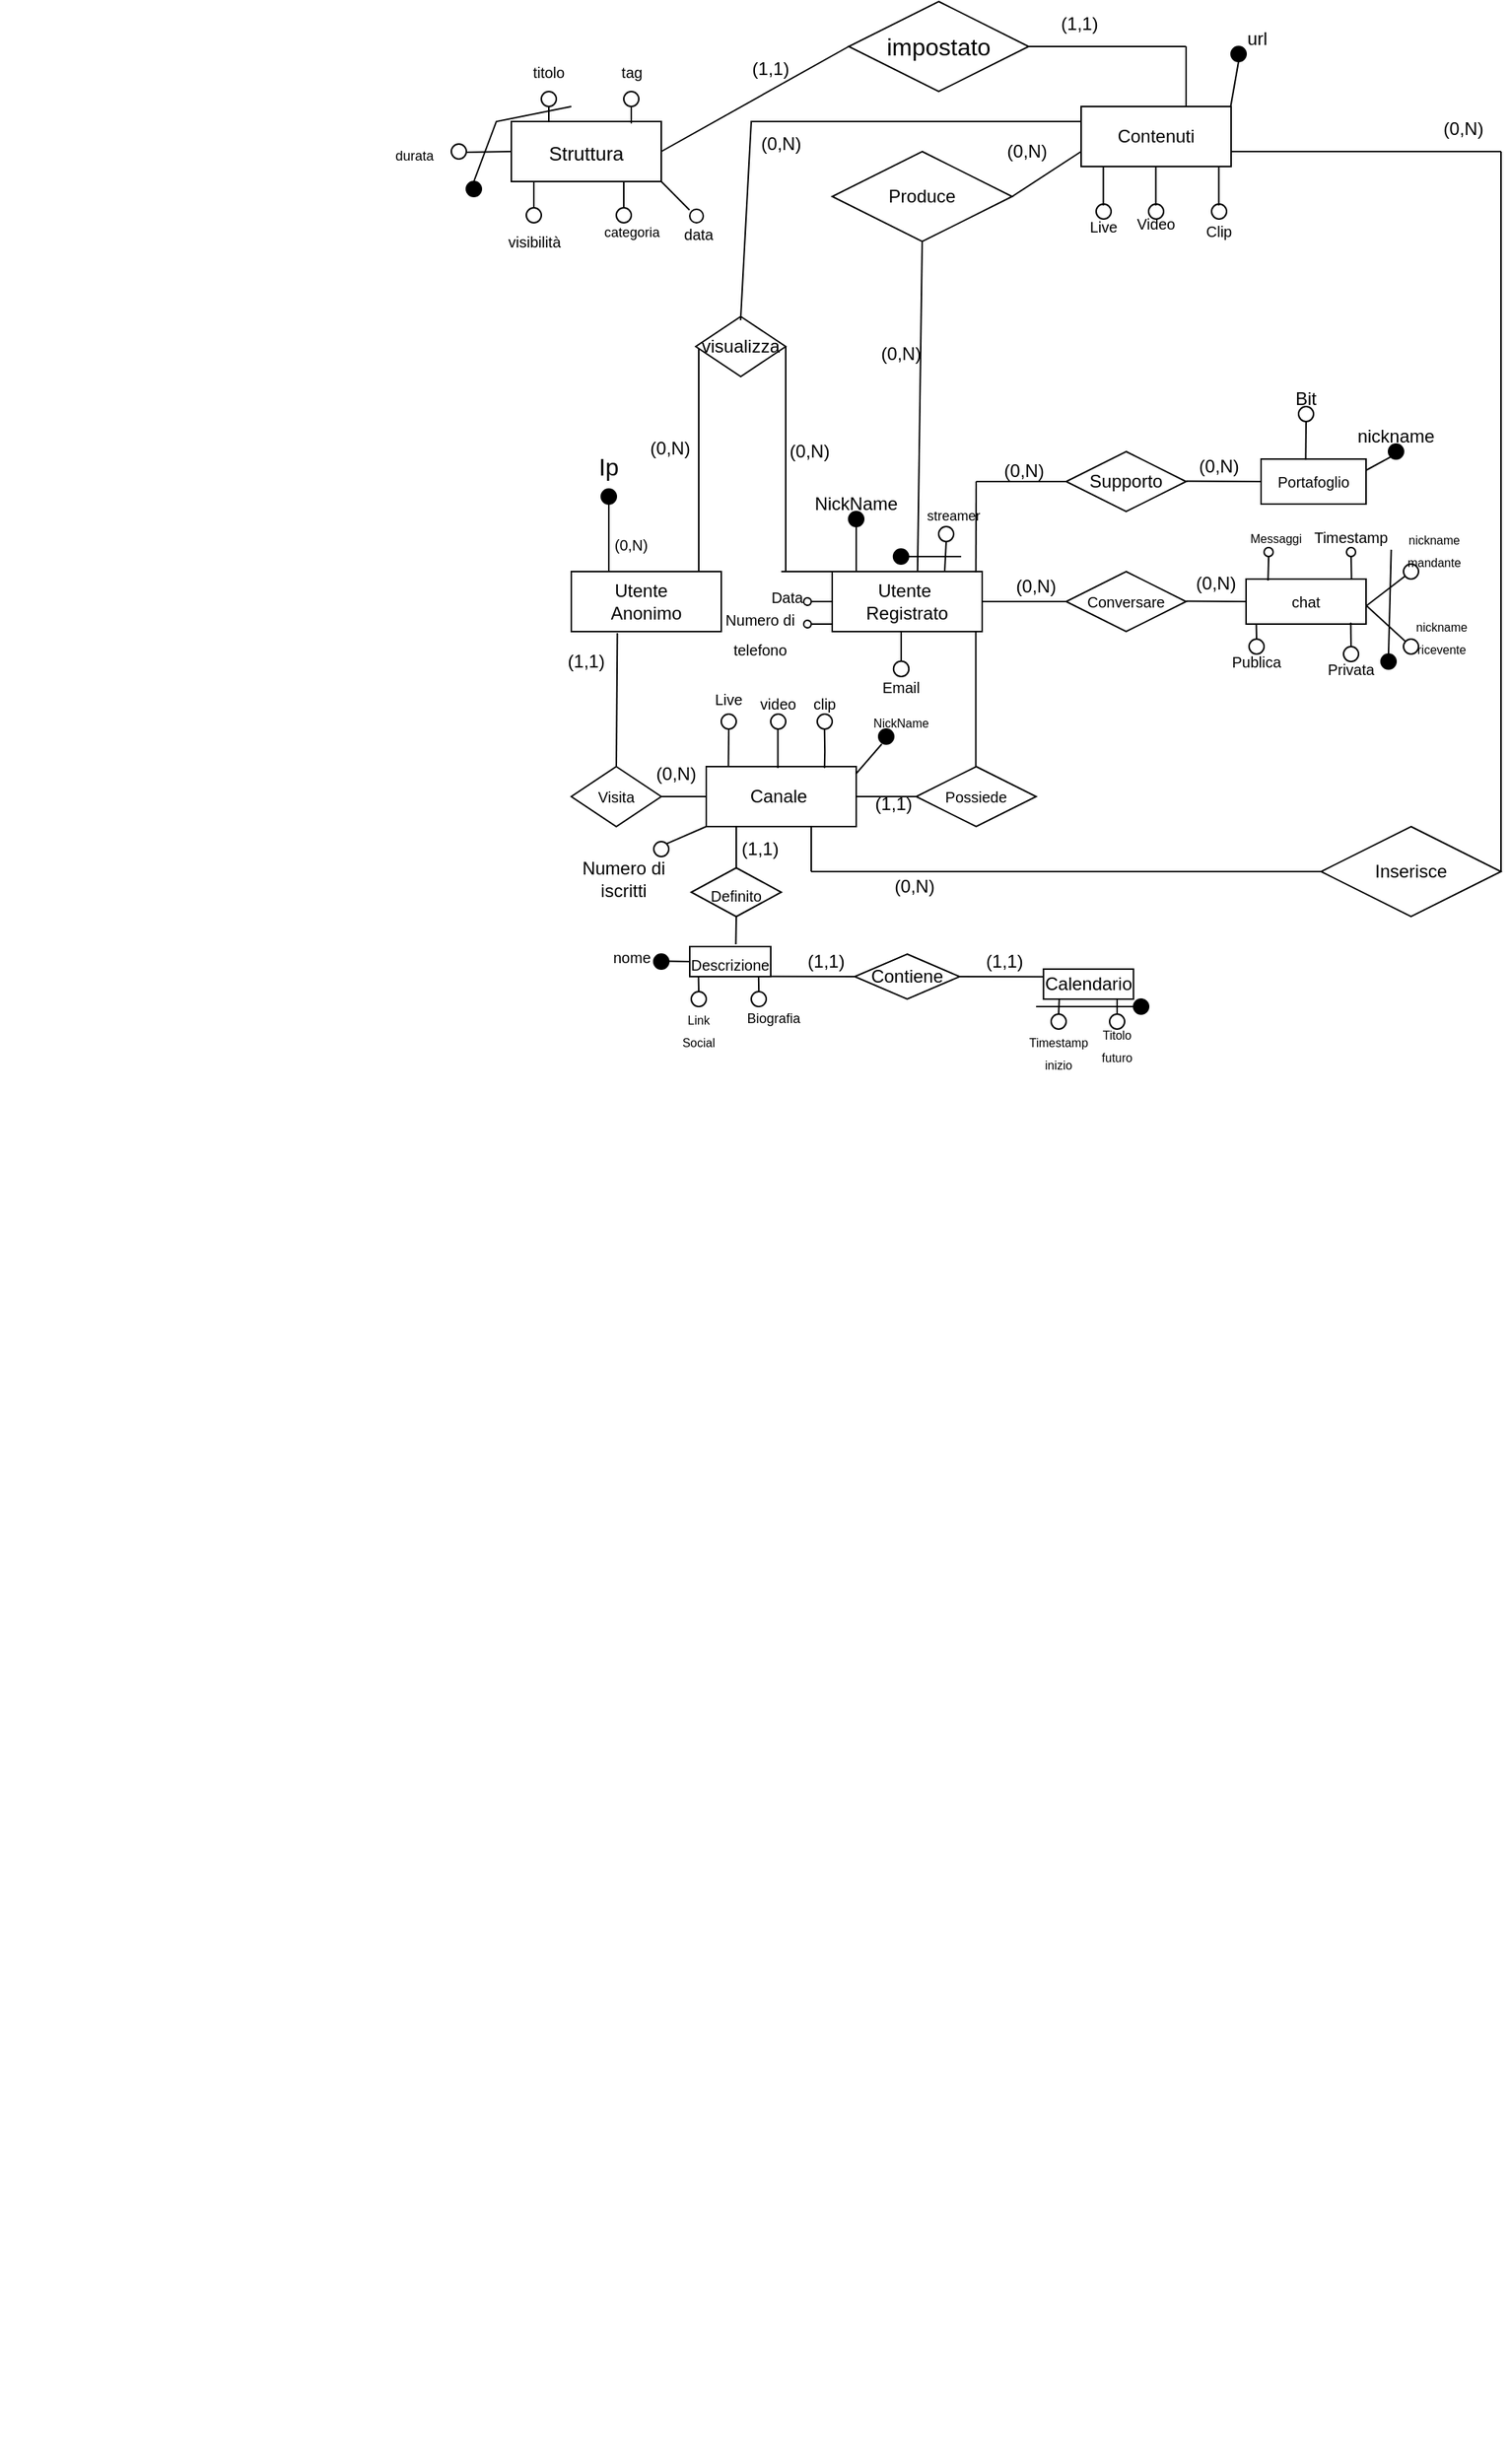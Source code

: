 <mxfile version="22.1.0" type="github">
  <diagram name="Pagina-1" id="krupzqkwMa28QTOkyU9h">
    <mxGraphModel dx="562" dy="2022" grid="1" gridSize="10" guides="1" tooltips="1" connect="1" arrows="1" fold="1" page="1" pageScale="1" pageWidth="1169" pageHeight="1654" math="0" shadow="0">
      <root>
        <mxCell id="0" />
        <mxCell id="1" parent="0" />
        <mxCell id="xGrSFp8JWhjlZrCMt4QB-2" value="Utente &amp;nbsp;&lt;br&gt;Anonimo" style="whiteSpace=wrap;html=1;align=center;" parent="1" vertex="1">
          <mxGeometry x="380" y="-1260" width="100" height="40" as="geometry" />
        </mxCell>
        <mxCell id="xGrSFp8JWhjlZrCMt4QB-3" value="Utente&amp;nbsp;&lt;br&gt;Registrato" style="whiteSpace=wrap;html=1;align=center;" parent="1" vertex="1">
          <mxGeometry x="554" y="-1260" width="100" height="40" as="geometry" />
        </mxCell>
        <mxCell id="xGrSFp8JWhjlZrCMt4QB-4" value="Canale&amp;nbsp;" style="whiteSpace=wrap;html=1;align=center;" parent="1" vertex="1">
          <mxGeometry x="470" y="-1130" width="100" height="40" as="geometry" />
        </mxCell>
        <mxCell id="xGrSFp8JWhjlZrCMt4QB-5" value="&lt;font style=&quot;font-size: 10px;&quot;&gt;Visita&lt;/font&gt;" style="shape=rhombus;perimeter=rhombusPerimeter;whiteSpace=wrap;html=1;align=center;" parent="1" vertex="1">
          <mxGeometry x="380" y="-1130" width="60" height="40" as="geometry" />
        </mxCell>
        <mxCell id="xGrSFp8JWhjlZrCMt4QB-6" value="&lt;font style=&quot;font-size: 10px;&quot;&gt;Possiede&lt;/font&gt;" style="shape=rhombus;perimeter=rhombusPerimeter;whiteSpace=wrap;html=1;align=center;" parent="1" vertex="1">
          <mxGeometry x="610" y="-1130" width="80" height="40" as="geometry" />
        </mxCell>
        <mxCell id="xGrSFp8JWhjlZrCMt4QB-8" value="" style="endArrow=none;html=1;rounded=0;" parent="1" target="xGrSFp8JWhjlZrCMt4QB-9" edge="1">
          <mxGeometry relative="1" as="geometry">
            <mxPoint x="570" y="-1260" as="sourcePoint" />
            <mxPoint x="570" y="-1290" as="targetPoint" />
          </mxGeometry>
        </mxCell>
        <mxCell id="xGrSFp8JWhjlZrCMt4QB-9" value="" style="ellipse;whiteSpace=wrap;html=1;aspect=fixed;fillColor=#000000;" parent="1" vertex="1">
          <mxGeometry x="565" y="-1300" width="10" height="10" as="geometry" />
        </mxCell>
        <mxCell id="xGrSFp8JWhjlZrCMt4QB-10" value="NickName" style="text;html=1;strokeColor=none;fillColor=none;align=center;verticalAlign=middle;whiteSpace=wrap;rounded=0;" parent="1" vertex="1">
          <mxGeometry x="540" y="-1320" width="60" height="30" as="geometry" />
        </mxCell>
        <mxCell id="xGrSFp8JWhjlZrCMt4QB-11" value="&lt;font style=&quot;font-size: 10px;&quot;&gt;Live&lt;/font&gt;" style="text;html=1;strokeColor=none;fillColor=none;align=center;verticalAlign=middle;whiteSpace=wrap;rounded=0;" parent="1" vertex="1">
          <mxGeometry x="470" y="-1185" width="30" height="20" as="geometry" />
        </mxCell>
        <mxCell id="xGrSFp8JWhjlZrCMt4QB-12" value="&lt;font style=&quot;font-size: 10px;&quot;&gt;video&lt;/font&gt;" style="text;html=1;strokeColor=none;fillColor=none;align=center;verticalAlign=middle;whiteSpace=wrap;rounded=0;" parent="1" vertex="1">
          <mxGeometry x="500" y="-1180" width="36" height="15" as="geometry" />
        </mxCell>
        <mxCell id="xGrSFp8JWhjlZrCMt4QB-13" value="&lt;font style=&quot;font-size: 10px;&quot;&gt;clip&lt;/font&gt;" style="text;html=1;strokeColor=none;fillColor=none;align=center;verticalAlign=middle;whiteSpace=wrap;rounded=0;" parent="1" vertex="1">
          <mxGeometry x="519" y="-1187.5" width="60" height="30" as="geometry" />
        </mxCell>
        <mxCell id="xGrSFp8JWhjlZrCMt4QB-14" value="" style="endArrow=none;html=1;rounded=0;entryX=0.5;entryY=0;entryDx=0;entryDy=0;" parent="1" edge="1">
          <mxGeometry relative="1" as="geometry">
            <mxPoint x="465" y="-1410" as="sourcePoint" />
            <mxPoint x="465" y="-1260" as="targetPoint" />
          </mxGeometry>
        </mxCell>
        <mxCell id="xGrSFp8JWhjlZrCMt4QB-15" value="" style="endArrow=none;html=1;rounded=0;entryX=0.5;entryY=0;entryDx=0;entryDy=0;exitX=0;exitY=0.5;exitDx=0;exitDy=0;" parent="1" source="xGrSFp8JWhjlZrCMt4QB-4" edge="1">
          <mxGeometry relative="1" as="geometry">
            <mxPoint x="440" y="-1130" as="sourcePoint" />
            <mxPoint x="440" y="-1110" as="targetPoint" />
          </mxGeometry>
        </mxCell>
        <mxCell id="xGrSFp8JWhjlZrCMt4QB-16" value="" style="endArrow=none;html=1;rounded=0;entryX=1;entryY=0.5;entryDx=0;entryDy=0;" parent="1" source="xGrSFp8JWhjlZrCMt4QB-6" target="xGrSFp8JWhjlZrCMt4QB-4" edge="1">
          <mxGeometry relative="1" as="geometry">
            <mxPoint x="570" y="-1135" as="sourcePoint" />
            <mxPoint x="570" y="-1105" as="targetPoint" />
          </mxGeometry>
        </mxCell>
        <mxCell id="xGrSFp8JWhjlZrCMt4QB-17" value="" style="endArrow=none;html=1;rounded=0;entryX=0.5;entryY=0;entryDx=0;entryDy=0;" parent="1" edge="1">
          <mxGeometry relative="1" as="geometry">
            <mxPoint x="649.76" y="-1220" as="sourcePoint" />
            <mxPoint x="649.76" y="-1130" as="targetPoint" />
          </mxGeometry>
        </mxCell>
        <mxCell id="xGrSFp8JWhjlZrCMt4QB-18" value="&lt;font style=&quot;font-size: 8px;&quot;&gt;Link&lt;br&gt;Social&lt;br&gt;&lt;/font&gt;" style="text;html=1;strokeColor=none;fillColor=none;align=center;verticalAlign=middle;whiteSpace=wrap;rounded=0;" parent="1" vertex="1">
          <mxGeometry x="445" y="-970" width="40" height="30" as="geometry" />
        </mxCell>
        <mxCell id="xGrSFp8JWhjlZrCMt4QB-19" value="&lt;font style=&quot;font-size: 10px;&quot;&gt;Conversare&lt;/font&gt;" style="shape=rhombus;perimeter=rhombusPerimeter;whiteSpace=wrap;html=1;align=center;" parent="1" vertex="1">
          <mxGeometry x="710" y="-1260" width="80" height="40" as="geometry" />
        </mxCell>
        <mxCell id="xGrSFp8JWhjlZrCMt4QB-20" value="&lt;font style=&quot;font-size: 10px;&quot;&gt;chat&lt;/font&gt;" style="whiteSpace=wrap;html=1;align=center;" parent="1" vertex="1">
          <mxGeometry x="830" y="-1255" width="80" height="30" as="geometry" />
        </mxCell>
        <mxCell id="xGrSFp8JWhjlZrCMt4QB-21" value="" style="line;strokeWidth=1;rotatable=0;dashed=0;labelPosition=right;align=left;verticalAlign=middle;spacingTop=0;spacingLeft=6;points=[];portConstraint=eastwest;" parent="1" vertex="1">
          <mxGeometry x="654" y="-1245" width="56" height="10" as="geometry" />
        </mxCell>
        <mxCell id="xGrSFp8JWhjlZrCMt4QB-22" value="" style="endArrow=none;html=1;rounded=0;" parent="1" edge="1">
          <mxGeometry relative="1" as="geometry">
            <mxPoint x="790" y="-1240.24" as="sourcePoint" />
            <mxPoint x="830" y="-1240" as="targetPoint" />
          </mxGeometry>
        </mxCell>
        <mxCell id="xGrSFp8JWhjlZrCMt4QB-23" value="Supporto" style="shape=rhombus;perimeter=rhombusPerimeter;whiteSpace=wrap;html=1;align=center;" parent="1" vertex="1">
          <mxGeometry x="710" y="-1340" width="80" height="40" as="geometry" />
        </mxCell>
        <mxCell id="xGrSFp8JWhjlZrCMt4QB-25" value="&lt;font style=&quot;font-size: 10px;&quot;&gt;Portafoglio&lt;/font&gt;" style="whiteSpace=wrap;html=1;align=center;" parent="1" vertex="1">
          <mxGeometry x="840" y="-1335" width="70" height="30" as="geometry" />
        </mxCell>
        <mxCell id="xGrSFp8JWhjlZrCMt4QB-28" value="" style="line;strokeWidth=1;rotatable=0;dashed=0;labelPosition=right;align=left;verticalAlign=middle;spacingTop=0;spacingLeft=6;points=[];portConstraint=eastwest;" parent="1" vertex="1">
          <mxGeometry x="650" y="-1327.5" width="60" height="15" as="geometry" />
        </mxCell>
        <mxCell id="xGrSFp8JWhjlZrCMt4QB-32" value="" style="endArrow=none;html=1;rounded=0;entryX=0;entryY=0.5;entryDx=0;entryDy=0;entryPerimeter=0;exitX=0.958;exitY=0.016;exitDx=0;exitDy=0;exitPerimeter=0;" parent="1" source="xGrSFp8JWhjlZrCMt4QB-3" target="xGrSFp8JWhjlZrCMt4QB-28" edge="1">
          <mxGeometry relative="1" as="geometry">
            <mxPoint x="620" y="-1290" as="sourcePoint" />
            <mxPoint x="670" y="-1290" as="targetPoint" />
          </mxGeometry>
        </mxCell>
        <mxCell id="xGrSFp8JWhjlZrCMt4QB-33" value="" style="endArrow=none;html=1;rounded=0;entryX=0;entryY=0.5;entryDx=0;entryDy=0;" parent="1" target="xGrSFp8JWhjlZrCMt4QB-25" edge="1">
          <mxGeometry relative="1" as="geometry">
            <mxPoint x="790" y="-1320.24" as="sourcePoint" />
            <mxPoint x="830" y="-1320.24" as="targetPoint" />
          </mxGeometry>
        </mxCell>
        <mxCell id="xGrSFp8JWhjlZrCMt4QB-35" value="Bit" style="text;html=1;strokeColor=none;fillColor=none;align=center;verticalAlign=middle;whiteSpace=wrap;rounded=0;" parent="1" vertex="1">
          <mxGeometry x="840" y="-1390" width="60" height="30" as="geometry" />
        </mxCell>
        <mxCell id="xGrSFp8JWhjlZrCMt4QB-36" value="&lt;font style=&quot;font-size: 10px;&quot;&gt;Publica&lt;/font&gt;" style="text;html=1;strokeColor=none;fillColor=none;align=center;verticalAlign=middle;whiteSpace=wrap;rounded=0;" parent="1" vertex="1">
          <mxGeometry x="817" y="-1210" width="40" height="20" as="geometry" />
        </mxCell>
        <mxCell id="xGrSFp8JWhjlZrCMt4QB-38" value="&lt;font style=&quot;font-size: 10px;&quot;&gt;Privata&lt;/font&gt;" style="text;html=1;strokeColor=none;fillColor=none;align=center;verticalAlign=middle;whiteSpace=wrap;rounded=0;" parent="1" vertex="1">
          <mxGeometry x="870" y="-1210" width="60" height="30" as="geometry" />
        </mxCell>
        <mxCell id="V4ubwhgUE_Y5bCiljEtT-1" value="" style="endArrow=none;html=1;rounded=0;entryX=0.5;entryY=1;entryDx=0;entryDy=0;exitX=0.569;exitY=-0.001;exitDx=0;exitDy=0;exitPerimeter=0;" parent="1" source="xGrSFp8JWhjlZrCMt4QB-3" target="V4ubwhgUE_Y5bCiljEtT-3" edge="1">
          <mxGeometry width="50" height="50" relative="1" as="geometry">
            <mxPoint x="610" y="-1260" as="sourcePoint" />
            <mxPoint x="610" y="-1480" as="targetPoint" />
          </mxGeometry>
        </mxCell>
        <mxCell id="V4ubwhgUE_Y5bCiljEtT-2" value="Contenuti&lt;br&gt;" style="whiteSpace=wrap;html=1;align=center;" parent="1" vertex="1">
          <mxGeometry x="720" y="-1570" width="100" height="40" as="geometry" />
        </mxCell>
        <mxCell id="V4ubwhgUE_Y5bCiljEtT-3" value="Produce" style="shape=rhombus;perimeter=rhombusPerimeter;whiteSpace=wrap;html=1;align=center;" parent="1" vertex="1">
          <mxGeometry x="554" y="-1540" width="120" height="60" as="geometry" />
        </mxCell>
        <mxCell id="V4ubwhgUE_Y5bCiljEtT-4" value="" style="endArrow=none;html=1;rounded=0;entryX=0;entryY=0.75;entryDx=0;entryDy=0;" parent="1" target="V4ubwhgUE_Y5bCiljEtT-2" edge="1">
          <mxGeometry width="50" height="50" relative="1" as="geometry">
            <mxPoint x="674" y="-1510" as="sourcePoint" />
            <mxPoint x="724" y="-1560" as="targetPoint" />
          </mxGeometry>
        </mxCell>
        <mxCell id="V4ubwhgUE_Y5bCiljEtT-7" value="&lt;font style=&quot;font-size: 10px;&quot;&gt;Live&lt;/font&gt;" style="text;html=1;strokeColor=none;fillColor=none;align=center;verticalAlign=middle;whiteSpace=wrap;rounded=0;" parent="1" vertex="1">
          <mxGeometry x="720" y="-1500" width="30" height="20" as="geometry" />
        </mxCell>
        <mxCell id="V4ubwhgUE_Y5bCiljEtT-8" value="&lt;font style=&quot;font-size: 10px;&quot;&gt;Video&lt;br&gt;&lt;br&gt;&lt;/font&gt;" style="text;html=1;strokeColor=none;fillColor=none;align=center;verticalAlign=middle;whiteSpace=wrap;rounded=0;" parent="1" vertex="1">
          <mxGeometry x="752" y="-1492.5" width="36" height="15" as="geometry" />
        </mxCell>
        <mxCell id="V4ubwhgUE_Y5bCiljEtT-9" value="&lt;font style=&quot;font-size: 10px;&quot;&gt;Clip&lt;br&gt;&lt;br&gt;&lt;/font&gt;" style="text;html=1;strokeColor=none;fillColor=none;align=center;verticalAlign=middle;whiteSpace=wrap;rounded=0;" parent="1" vertex="1">
          <mxGeometry x="794" y="-1487.5" width="36" height="15" as="geometry" />
        </mxCell>
        <mxCell id="V4ubwhgUE_Y5bCiljEtT-15" value="" style="endArrow=none;html=1;rounded=0;" parent="1" edge="1">
          <mxGeometry width="50" height="50" relative="1" as="geometry">
            <mxPoint x="820" y="-1540" as="sourcePoint" />
            <mxPoint x="1000" y="-1540" as="targetPoint" />
          </mxGeometry>
        </mxCell>
        <mxCell id="V4ubwhgUE_Y5bCiljEtT-16" value="" style="endArrow=none;html=1;rounded=0;" parent="1" edge="1">
          <mxGeometry width="50" height="50" relative="1" as="geometry">
            <mxPoint x="1000" y="-1060" as="sourcePoint" />
            <mxPoint x="1000" y="-1540" as="targetPoint" />
          </mxGeometry>
        </mxCell>
        <mxCell id="V4ubwhgUE_Y5bCiljEtT-17" value="Inserisce" style="shape=rhombus;perimeter=rhombusPerimeter;whiteSpace=wrap;html=1;align=center;" parent="1" vertex="1">
          <mxGeometry x="880" y="-1090" width="120" height="60" as="geometry" />
        </mxCell>
        <mxCell id="V4ubwhgUE_Y5bCiljEtT-18" value="" style="endArrow=none;html=1;rounded=0;" parent="1" edge="1">
          <mxGeometry width="50" height="50" relative="1" as="geometry">
            <mxPoint x="540" y="-1060" as="sourcePoint" />
            <mxPoint x="880" y="-1060" as="targetPoint" />
          </mxGeometry>
        </mxCell>
        <mxCell id="V4ubwhgUE_Y5bCiljEtT-19" value="" style="endArrow=none;html=1;rounded=0;" parent="1" edge="1">
          <mxGeometry width="50" height="50" relative="1" as="geometry">
            <mxPoint x="540" y="-1090" as="sourcePoint" />
            <mxPoint x="540" y="-1060" as="targetPoint" />
          </mxGeometry>
        </mxCell>
        <mxCell id="yGAvMyM0kZ81n_IQv_LD-2" value="" style="ellipse;whiteSpace=wrap;html=1;aspect=fixed;" parent="1" vertex="1">
          <mxGeometry x="865" y="-1370" width="10" height="10" as="geometry" />
        </mxCell>
        <mxCell id="yGAvMyM0kZ81n_IQv_LD-4" value="" style="endArrow=none;html=1;rounded=0;exitX=0.425;exitY=0.019;exitDx=0;exitDy=0;exitPerimeter=0;" parent="1" source="xGrSFp8JWhjlZrCMt4QB-25" edge="1">
          <mxGeometry width="50" height="50" relative="1" as="geometry">
            <mxPoint x="850" y="-1340" as="sourcePoint" />
            <mxPoint x="870" y="-1360" as="targetPoint" />
          </mxGeometry>
        </mxCell>
        <mxCell id="yGAvMyM0kZ81n_IQv_LD-5" value="" style="ellipse;whiteSpace=wrap;html=1;aspect=fixed;" parent="1" vertex="1">
          <mxGeometry x="730" y="-1505" width="10" height="10" as="geometry" />
        </mxCell>
        <mxCell id="yGAvMyM0kZ81n_IQv_LD-6" value="" style="ellipse;whiteSpace=wrap;html=1;aspect=fixed;" parent="1" vertex="1">
          <mxGeometry x="765" y="-1505" width="10" height="10" as="geometry" />
        </mxCell>
        <mxCell id="yGAvMyM0kZ81n_IQv_LD-7" value="" style="ellipse;whiteSpace=wrap;html=1;aspect=fixed;" parent="1" vertex="1">
          <mxGeometry x="807" y="-1505" width="10" height="10" as="geometry" />
        </mxCell>
        <mxCell id="yGAvMyM0kZ81n_IQv_LD-9" value="" style="ellipse;whiteSpace=wrap;html=1;aspect=fixed;" parent="1" vertex="1">
          <mxGeometry x="895" y="-1210" width="10" height="10" as="geometry" />
        </mxCell>
        <mxCell id="yGAvMyM0kZ81n_IQv_LD-11" value="" style="ellipse;whiteSpace=wrap;html=1;aspect=fixed;" parent="1" vertex="1">
          <mxGeometry x="513" y="-1165" width="10" height="10" as="geometry" />
        </mxCell>
        <mxCell id="yGAvMyM0kZ81n_IQv_LD-12" value="" style="ellipse;whiteSpace=wrap;html=1;aspect=fixed;" parent="1" vertex="1">
          <mxGeometry x="544" y="-1165" width="10" height="10" as="geometry" />
        </mxCell>
        <mxCell id="yGAvMyM0kZ81n_IQv_LD-13" value="" style="endArrow=none;html=1;rounded=0;" parent="1" source="yGAvMyM0kZ81n_IQv_LD-8" edge="1">
          <mxGeometry width="50" height="50" relative="1" as="geometry">
            <mxPoint x="837" y="-1210" as="sourcePoint" />
            <mxPoint x="836.8" y="-1225" as="targetPoint" />
            <Array as="points">
              <mxPoint x="836.8" y="-1215" />
            </Array>
          </mxGeometry>
        </mxCell>
        <mxCell id="yGAvMyM0kZ81n_IQv_LD-14" value="" style="endArrow=none;html=1;rounded=0;" parent="1" target="yGAvMyM0kZ81n_IQv_LD-8" edge="1">
          <mxGeometry width="50" height="50" relative="1" as="geometry">
            <mxPoint x="837" y="-1210" as="sourcePoint" />
            <mxPoint x="836.8" y="-1225" as="targetPoint" />
            <Array as="points" />
          </mxGeometry>
        </mxCell>
        <mxCell id="yGAvMyM0kZ81n_IQv_LD-8" value="" style="ellipse;whiteSpace=wrap;html=1;aspect=fixed;" parent="1" vertex="1">
          <mxGeometry x="832" y="-1215" width="10" height="10" as="geometry" />
        </mxCell>
        <mxCell id="yGAvMyM0kZ81n_IQv_LD-15" value="" style="endArrow=none;html=1;rounded=0;" parent="1" edge="1">
          <mxGeometry width="50" height="50" relative="1" as="geometry">
            <mxPoint x="900" y="-1210" as="sourcePoint" />
            <mxPoint x="899.8" y="-1226" as="targetPoint" />
          </mxGeometry>
        </mxCell>
        <mxCell id="yGAvMyM0kZ81n_IQv_LD-16" value="" style="endArrow=none;html=1;rounded=0;exitX=0.425;exitY=0.019;exitDx=0;exitDy=0;exitPerimeter=0;" parent="1" edge="1">
          <mxGeometry width="50" height="50" relative="1" as="geometry">
            <mxPoint x="734.8" y="-1504" as="sourcePoint" />
            <mxPoint x="734.8" y="-1530" as="targetPoint" />
            <Array as="points">
              <mxPoint x="734.8" y="-1520" />
            </Array>
          </mxGeometry>
        </mxCell>
        <mxCell id="yGAvMyM0kZ81n_IQv_LD-17" value="" style="endArrow=none;html=1;rounded=0;exitX=0.425;exitY=0.019;exitDx=0;exitDy=0;exitPerimeter=0;" parent="1" edge="1">
          <mxGeometry width="50" height="50" relative="1" as="geometry">
            <mxPoint x="811.8" y="-1504" as="sourcePoint" />
            <mxPoint x="811.8" y="-1530" as="targetPoint" />
          </mxGeometry>
        </mxCell>
        <mxCell id="yGAvMyM0kZ81n_IQv_LD-18" value="" style="endArrow=none;html=1;rounded=0;exitX=0.425;exitY=0.019;exitDx=0;exitDy=0;exitPerimeter=0;" parent="1" edge="1">
          <mxGeometry width="50" height="50" relative="1" as="geometry">
            <mxPoint x="769.8" y="-1504" as="sourcePoint" />
            <mxPoint x="769.8" y="-1530" as="targetPoint" />
          </mxGeometry>
        </mxCell>
        <mxCell id="yGAvMyM0kZ81n_IQv_LD-19" value="" style="endArrow=none;html=1;rounded=0;exitX=0.425;exitY=0.019;exitDx=0;exitDy=0;exitPerimeter=0;" parent="1" edge="1">
          <mxGeometry width="50" height="50" relative="1" as="geometry">
            <mxPoint x="517.76" y="-1129" as="sourcePoint" />
            <mxPoint x="517.76" y="-1155" as="targetPoint" />
          </mxGeometry>
        </mxCell>
        <mxCell id="yGAvMyM0kZ81n_IQv_LD-20" value="" style="endArrow=none;html=1;rounded=0;exitX=0.425;exitY=0.019;exitDx=0;exitDy=0;exitPerimeter=0;" parent="1" edge="1">
          <mxGeometry width="50" height="50" relative="1" as="geometry">
            <mxPoint x="548.86" y="-1129" as="sourcePoint" />
            <mxPoint x="548.86" y="-1155" as="targetPoint" />
            <Array as="points">
              <mxPoint x="549.1" y="-1140" />
            </Array>
          </mxGeometry>
        </mxCell>
        <mxCell id="yGAvMyM0kZ81n_IQv_LD-21" value="" style="endArrow=none;html=1;rounded=0;exitX=0.425;exitY=0.019;exitDx=0;exitDy=0;exitPerimeter=0;" parent="1" source="yGAvMyM0kZ81n_IQv_LD-10" edge="1">
          <mxGeometry width="50" height="50" relative="1" as="geometry">
            <mxPoint x="484.76" y="-1130" as="sourcePoint" />
            <mxPoint x="484.76" y="-1156" as="targetPoint" />
          </mxGeometry>
        </mxCell>
        <mxCell id="yGAvMyM0kZ81n_IQv_LD-22" value="" style="endArrow=none;html=1;rounded=0;exitX=0.425;exitY=0.019;exitDx=0;exitDy=0;exitPerimeter=0;" parent="1" target="yGAvMyM0kZ81n_IQv_LD-10" edge="1">
          <mxGeometry width="50" height="50" relative="1" as="geometry">
            <mxPoint x="484.76" y="-1130" as="sourcePoint" />
            <mxPoint x="484.76" y="-1156" as="targetPoint" />
          </mxGeometry>
        </mxCell>
        <mxCell id="yGAvMyM0kZ81n_IQv_LD-10" value="" style="ellipse;whiteSpace=wrap;html=1;aspect=fixed;" parent="1" vertex="1">
          <mxGeometry x="480" y="-1165" width="10" height="10" as="geometry" />
        </mxCell>
        <mxCell id="yGAvMyM0kZ81n_IQv_LD-25" value="" style="ellipse;whiteSpace=wrap;html=1;aspect=fixed;" parent="1" vertex="1">
          <mxGeometry x="460" y="-980" width="10" height="10" as="geometry" />
        </mxCell>
        <mxCell id="yGAvMyM0kZ81n_IQv_LD-26" value="" style="endArrow=none;html=1;rounded=0;entryX=0.2;entryY=1;entryDx=0;entryDy=0;entryPerimeter=0;" parent="1" target="xGrSFp8JWhjlZrCMt4QB-4" edge="1">
          <mxGeometry width="50" height="50" relative="1" as="geometry">
            <mxPoint x="490" y="-1060" as="sourcePoint" />
            <mxPoint x="493.1" y="-1090" as="targetPoint" />
          </mxGeometry>
        </mxCell>
        <mxCell id="yGAvMyM0kZ81n_IQv_LD-27" value="(0,N)" style="text;html=1;strokeColor=none;fillColor=none;align=center;verticalAlign=middle;whiteSpace=wrap;rounded=0;" parent="1" vertex="1">
          <mxGeometry x="416" y="-1357.5" width="60" height="30" as="geometry" />
        </mxCell>
        <mxCell id="yGAvMyM0kZ81n_IQv_LD-28" value="(1,1)" style="text;html=1;strokeColor=none;fillColor=none;align=center;verticalAlign=middle;whiteSpace=wrap;rounded=0;" parent="1" vertex="1">
          <mxGeometry x="360" y="-1215" width="60" height="30" as="geometry" />
        </mxCell>
        <mxCell id="yGAvMyM0kZ81n_IQv_LD-29" value="(0,N)" style="text;html=1;strokeColor=none;fillColor=none;align=center;verticalAlign=middle;whiteSpace=wrap;rounded=0;" parent="1" vertex="1">
          <mxGeometry x="570" y="-1420" width="60" height="30" as="geometry" />
        </mxCell>
        <mxCell id="yGAvMyM0kZ81n_IQv_LD-30" value="(0,N)" style="text;html=1;strokeColor=none;fillColor=none;align=center;verticalAlign=middle;whiteSpace=wrap;rounded=0;" parent="1" vertex="1">
          <mxGeometry x="652" y="-1342.5" width="60" height="30" as="geometry" />
        </mxCell>
        <mxCell id="yGAvMyM0kZ81n_IQv_LD-31" value="(0,N)" style="text;html=1;strokeColor=none;fillColor=none;align=center;verticalAlign=middle;whiteSpace=wrap;rounded=0;" parent="1" vertex="1">
          <mxGeometry x="660" y="-1265" width="60" height="30" as="geometry" />
        </mxCell>
        <mxCell id="yGAvMyM0kZ81n_IQv_LD-32" value="(0,N)" style="text;html=1;strokeColor=none;fillColor=none;align=center;verticalAlign=middle;whiteSpace=wrap;rounded=0;" parent="1" vertex="1">
          <mxGeometry x="579" y="-1065" width="60" height="30" as="geometry" />
        </mxCell>
        <mxCell id="YNirqGJoyK_0wz7aheqs-2" value="" style="endArrow=none;html=1;rounded=0;fontSize=12;startSize=8;endSize=8;curved=1;exitX=0.25;exitY=0;exitDx=0;exitDy=0;" parent="1" source="YNirqGJoyK_0wz7aheqs-3" edge="1">
          <mxGeometry width="50" height="50" relative="1" as="geometry">
            <mxPoint x="480" y="-1330" as="sourcePoint" />
            <mxPoint x="405" y="-1310" as="targetPoint" />
          </mxGeometry>
        </mxCell>
        <mxCell id="YNirqGJoyK_0wz7aheqs-4" value="" style="endArrow=none;html=1;rounded=0;fontSize=12;startSize=8;endSize=8;curved=1;exitX=0.25;exitY=0;exitDx=0;exitDy=0;" parent="1" source="xGrSFp8JWhjlZrCMt4QB-2" target="YNirqGJoyK_0wz7aheqs-3" edge="1">
          <mxGeometry width="50" height="50" relative="1" as="geometry">
            <mxPoint x="405" y="-1260" as="sourcePoint" />
            <mxPoint x="405" y="-1310" as="targetPoint" />
          </mxGeometry>
        </mxCell>
        <mxCell id="YNirqGJoyK_0wz7aheqs-3" value="" style="ellipse;whiteSpace=wrap;html=1;aspect=fixed;fontSize=16;fillColor=#000000;" parent="1" vertex="1">
          <mxGeometry x="400" y="-1315" width="10" height="10" as="geometry" />
        </mxCell>
        <mxCell id="YNirqGJoyK_0wz7aheqs-6" value="Ip" style="text;html=1;strokeColor=none;fillColor=none;align=center;verticalAlign=middle;whiteSpace=wrap;rounded=0;fontSize=16;" parent="1" vertex="1">
          <mxGeometry x="380" y="-1340" width="50" height="20" as="geometry" />
        </mxCell>
        <mxCell id="YNirqGJoyK_0wz7aheqs-8" value="&lt;font style=&quot;font-size: 10px;&quot;&gt;(0,N)&lt;/font&gt;" style="text;html=1;strokeColor=none;fillColor=none;align=center;verticalAlign=middle;whiteSpace=wrap;rounded=0;fontSize=16;" parent="1" vertex="1">
          <mxGeometry x="400" y="-1290" width="40" height="20" as="geometry" />
        </mxCell>
        <mxCell id="YNirqGJoyK_0wz7aheqs-13" value="" style="endArrow=none;html=1;rounded=0;fontSize=12;startSize=8;endSize=8;curved=1;" parent="1" source="YNirqGJoyK_0wz7aheqs-14" edge="1">
          <mxGeometry width="50" height="50" relative="1" as="geometry">
            <mxPoint x="600" y="-1200" as="sourcePoint" />
            <mxPoint x="600" y="-1220" as="targetPoint" />
            <Array as="points" />
          </mxGeometry>
        </mxCell>
        <mxCell id="YNirqGJoyK_0wz7aheqs-16" value="" style="endArrow=none;html=1;rounded=0;fontSize=12;startSize=8;endSize=8;curved=1;" parent="1" target="YNirqGJoyK_0wz7aheqs-14" edge="1">
          <mxGeometry width="50" height="50" relative="1" as="geometry">
            <mxPoint x="600" y="-1200" as="sourcePoint" />
            <mxPoint x="600" y="-1220" as="targetPoint" />
            <Array as="points" />
          </mxGeometry>
        </mxCell>
        <mxCell id="YNirqGJoyK_0wz7aheqs-14" value="" style="ellipse;whiteSpace=wrap;html=1;aspect=fixed;fontSize=16;rotation=45;" parent="1" vertex="1">
          <mxGeometry x="594.88" y="-1200.25" width="10.25" height="10.25" as="geometry" />
        </mxCell>
        <mxCell id="YNirqGJoyK_0wz7aheqs-17" value="&lt;font style=&quot;font-size: 10px;&quot;&gt;Email&lt;/font&gt;" style="text;html=1;strokeColor=none;fillColor=none;align=center;verticalAlign=middle;whiteSpace=wrap;rounded=0;fontSize=16;" parent="1" vertex="1">
          <mxGeometry x="570" y="-1200" width="60" height="30" as="geometry" />
        </mxCell>
        <mxCell id="YNirqGJoyK_0wz7aheqs-22" value="" style="endArrow=none;html=1;rounded=0;fontSize=12;startSize=8;endSize=8;curved=1;entryX=0;entryY=0.5;entryDx=0;entryDy=0;" parent="1" source="YNirqGJoyK_0wz7aheqs-23" target="xGrSFp8JWhjlZrCMt4QB-3" edge="1">
          <mxGeometry width="50" height="50" relative="1" as="geometry">
            <mxPoint x="540" y="-1240" as="sourcePoint" />
            <mxPoint x="550" y="-1240" as="targetPoint" />
          </mxGeometry>
        </mxCell>
        <mxCell id="YNirqGJoyK_0wz7aheqs-24" value="" style="endArrow=none;html=1;rounded=0;fontSize=12;startSize=8;endSize=8;curved=1;entryX=0;entryY=0.5;entryDx=0;entryDy=0;" parent="1" target="YNirqGJoyK_0wz7aheqs-23" edge="1">
          <mxGeometry width="50" height="50" relative="1" as="geometry">
            <mxPoint x="540" y="-1240" as="sourcePoint" />
            <mxPoint x="554" y="-1240" as="targetPoint" />
          </mxGeometry>
        </mxCell>
        <mxCell id="YNirqGJoyK_0wz7aheqs-23" value="" style="ellipse;whiteSpace=wrap;html=1;aspect=fixed;fontSize=16;rotation=-165;" parent="1" vertex="1">
          <mxGeometry x="535" y="-1242.5" width="5" height="5" as="geometry" />
        </mxCell>
        <mxCell id="YNirqGJoyK_0wz7aheqs-25" value="&lt;font style=&quot;font-size: 10px;&quot;&gt;Data&lt;/font&gt;" style="text;html=1;strokeColor=none;fillColor=none;align=center;verticalAlign=middle;whiteSpace=wrap;rounded=0;fontSize=16;" parent="1" vertex="1">
          <mxGeometry x="494" y="-1260" width="60" height="30" as="geometry" />
        </mxCell>
        <mxCell id="YNirqGJoyK_0wz7aheqs-27" value="&lt;font style=&quot;font-size: 10px;&quot;&gt;Definito&lt;/font&gt;" style="shape=rhombus;perimeter=rhombusPerimeter;whiteSpace=wrap;html=1;align=center;fontSize=16;" parent="1" vertex="1">
          <mxGeometry x="460" y="-1062.5" width="60" height="32.5" as="geometry" />
        </mxCell>
        <mxCell id="YNirqGJoyK_0wz7aheqs-28" value="&lt;font style=&quot;font-size: 10px;&quot;&gt;Descrizione&lt;/font&gt;" style="whiteSpace=wrap;html=1;align=center;fontSize=16;" parent="1" vertex="1">
          <mxGeometry x="459" y="-1010" width="54" height="20" as="geometry" />
        </mxCell>
        <mxCell id="YNirqGJoyK_0wz7aheqs-29" value="&lt;font style=&quot;font-size: 9px;&quot;&gt;Biografia&lt;/font&gt;" style="text;html=1;strokeColor=none;fillColor=none;align=center;verticalAlign=middle;whiteSpace=wrap;rounded=0;fontSize=16;" parent="1" vertex="1">
          <mxGeometry x="485" y="-980" width="60" height="30" as="geometry" />
        </mxCell>
        <mxCell id="YNirqGJoyK_0wz7aheqs-30" value="" style="ellipse;whiteSpace=wrap;html=1;aspect=fixed;" parent="1" vertex="1">
          <mxGeometry x="500" y="-980" width="10" height="10" as="geometry" />
        </mxCell>
        <mxCell id="YNirqGJoyK_0wz7aheqs-31" value="" style="ellipse;whiteSpace=wrap;html=1;aspect=fixed;fontSize=16;rotation=-45;" parent="1" vertex="1">
          <mxGeometry x="842" y="-1276.04" width="6.04" height="6.04" as="geometry" />
        </mxCell>
        <mxCell id="YNirqGJoyK_0wz7aheqs-32" value="&lt;font style=&quot;font-size: 8px;&quot;&gt;Messaggi&lt;/font&gt;" style="text;html=1;strokeColor=none;fillColor=none;align=center;verticalAlign=middle;whiteSpace=wrap;rounded=0;fontSize=16;" parent="1" vertex="1">
          <mxGeometry x="820" y="-1300" width="60" height="30" as="geometry" />
        </mxCell>
        <mxCell id="YNirqGJoyK_0wz7aheqs-33" value="&lt;font size=&quot;1&quot;&gt;Timestamp&lt;/font&gt;" style="text;html=1;strokeColor=none;fillColor=none;align=center;verticalAlign=middle;whiteSpace=wrap;rounded=0;fontSize=16;" parent="1" vertex="1">
          <mxGeometry x="870" y="-1300" width="60" height="30" as="geometry" />
        </mxCell>
        <mxCell id="YNirqGJoyK_0wz7aheqs-34" value="" style="ellipse;whiteSpace=wrap;html=1;aspect=fixed;" parent="1" vertex="1">
          <mxGeometry x="896.98" y="-1276.04" width="6.04" height="6.04" as="geometry" />
        </mxCell>
        <mxCell id="YNirqGJoyK_0wz7aheqs-35" value="" style="ellipse;whiteSpace=wrap;html=1;aspect=fixed;" parent="1" vertex="1">
          <mxGeometry x="625" y="-1290" width="10" height="10" as="geometry" />
        </mxCell>
        <mxCell id="YNirqGJoyK_0wz7aheqs-36" value="&lt;font style=&quot;font-size: 9px;&quot;&gt;streamer&lt;/font&gt;" style="text;html=1;strokeColor=none;fillColor=none;align=center;verticalAlign=middle;whiteSpace=wrap;rounded=0;fontSize=16;" parent="1" vertex="1">
          <mxGeometry x="605.13" y="-1315" width="60" height="30" as="geometry" />
        </mxCell>
        <mxCell id="YNirqGJoyK_0wz7aheqs-39" value="" style="endArrow=none;html=1;rounded=0;fontSize=12;startSize=8;endSize=8;curved=1;exitX=0.75;exitY=0;exitDx=0;exitDy=0;entryX=0.5;entryY=1;entryDx=0;entryDy=0;" parent="1" source="xGrSFp8JWhjlZrCMt4QB-3" target="YNirqGJoyK_0wz7aheqs-35" edge="1">
          <mxGeometry width="50" height="50" relative="1" as="geometry">
            <mxPoint x="620" y="-1270" as="sourcePoint" />
            <mxPoint x="670" y="-1320" as="targetPoint" />
          </mxGeometry>
        </mxCell>
        <mxCell id="YNirqGJoyK_0wz7aheqs-40" value="" style="endArrow=none;html=1;rounded=0;fontSize=12;startSize=8;endSize=8;curved=1;" parent="1" source="YNirqGJoyK_0wz7aheqs-41" edge="1">
          <mxGeometry width="50" height="50" relative="1" as="geometry">
            <mxPoint x="600" y="-1270" as="sourcePoint" />
            <mxPoint x="640" y="-1270" as="targetPoint" />
          </mxGeometry>
        </mxCell>
        <mxCell id="YNirqGJoyK_0wz7aheqs-43" value="" style="endArrow=none;html=1;rounded=0;fontSize=12;startSize=8;endSize=8;curved=1;" parent="1" target="YNirqGJoyK_0wz7aheqs-41" edge="1">
          <mxGeometry width="50" height="50" relative="1" as="geometry">
            <mxPoint x="600" y="-1270" as="sourcePoint" />
            <mxPoint x="640" y="-1270" as="targetPoint" />
          </mxGeometry>
        </mxCell>
        <mxCell id="YNirqGJoyK_0wz7aheqs-41" value="" style="ellipse;whiteSpace=wrap;html=1;aspect=fixed;strokeColor=#000000;fillColor=#000000;" parent="1" vertex="1">
          <mxGeometry x="594.88" y="-1275" width="10" height="10" as="geometry" />
        </mxCell>
        <mxCell id="YNirqGJoyK_0wz7aheqs-44" value="" style="ellipse;whiteSpace=wrap;html=1;aspect=fixed;" parent="1" vertex="1">
          <mxGeometry as="geometry" />
        </mxCell>
        <mxCell id="YNirqGJoyK_0wz7aheqs-48" value="&lt;font style=&quot;font-size: 13px;&quot;&gt;Struttura&lt;/font&gt;" style="whiteSpace=wrap;html=1;align=center;fontSize=16;" parent="1" vertex="1">
          <mxGeometry x="340" y="-1560" width="100" height="40" as="geometry" />
        </mxCell>
        <mxCell id="YNirqGJoyK_0wz7aheqs-50" value="" style="ellipse;whiteSpace=wrap;html=1;aspect=fixed;" parent="1" vertex="1">
          <mxGeometry x="350" y="-1502.5" width="10" height="10" as="geometry" />
        </mxCell>
        <mxCell id="YNirqGJoyK_0wz7aheqs-51" value="" style="ellipse;whiteSpace=wrap;html=1;aspect=fixed;" parent="1" vertex="1">
          <mxGeometry x="410" y="-1502.5" width="10" height="10" as="geometry" />
        </mxCell>
        <mxCell id="YNirqGJoyK_0wz7aheqs-52" value="" style="ellipse;whiteSpace=wrap;html=1;aspect=fixed;" parent="1" vertex="1">
          <mxGeometry x="360" y="-1580" width="10" height="10" as="geometry" />
        </mxCell>
        <mxCell id="YNirqGJoyK_0wz7aheqs-53" value="" style="ellipse;whiteSpace=wrap;html=1;aspect=fixed;" parent="1" vertex="1">
          <mxGeometry x="415" y="-1580" width="10" height="10" as="geometry" />
        </mxCell>
        <mxCell id="YNirqGJoyK_0wz7aheqs-54" value="" style="ellipse;whiteSpace=wrap;html=1;aspect=fixed;" parent="1" vertex="1">
          <mxGeometry x="510" y="-1590" as="geometry" />
        </mxCell>
        <mxCell id="YNirqGJoyK_0wz7aheqs-55" value="" style="ellipse;whiteSpace=wrap;html=1;aspect=fixed;" parent="1" vertex="1">
          <mxGeometry x="300" y="-1545" width="10" height="10" as="geometry" />
        </mxCell>
        <mxCell id="YNirqGJoyK_0wz7aheqs-56" value="&lt;font style=&quot;font-size: 10px;&quot;&gt;titolo&lt;/font&gt;" style="text;html=1;strokeColor=none;fillColor=none;align=center;verticalAlign=middle;whiteSpace=wrap;rounded=0;fontSize=16;" parent="1" vertex="1">
          <mxGeometry x="335" y="-1610" width="60" height="30" as="geometry" />
        </mxCell>
        <mxCell id="YNirqGJoyK_0wz7aheqs-57" value="&lt;font style=&quot;font-size: 10px;&quot;&gt;tag&lt;/font&gt;" style="text;html=1;align=center;verticalAlign=middle;resizable=0;points=[];autosize=1;strokeColor=none;fillColor=none;fontSize=16;" parent="1" vertex="1">
          <mxGeometry x="400" y="-1610" width="40" height="30" as="geometry" />
        </mxCell>
        <mxCell id="YNirqGJoyK_0wz7aheqs-58" value="&lt;font style=&quot;font-size: 9px;&quot;&gt;durata&lt;/font&gt;" style="text;html=1;align=center;verticalAlign=middle;resizable=0;points=[];autosize=1;strokeColor=none;fillColor=none;fontSize=16;" parent="1" vertex="1">
          <mxGeometry x="250" y="-1555" width="50" height="30" as="geometry" />
        </mxCell>
        <mxCell id="YNirqGJoyK_0wz7aheqs-60" value="&lt;font style=&quot;font-size: 10px;&quot;&gt;visibilità&lt;/font&gt;" style="text;html=1;align=center;verticalAlign=middle;resizable=0;points=[];autosize=1;strokeColor=none;fillColor=none;fontSize=16;" parent="1" vertex="1">
          <mxGeometry x="325" y="-1497.5" width="60" height="30" as="geometry" />
        </mxCell>
        <mxCell id="YNirqGJoyK_0wz7aheqs-61" value="impostato" style="shape=rhombus;perimeter=rhombusPerimeter;whiteSpace=wrap;html=1;align=center;fontSize=16;" parent="1" vertex="1">
          <mxGeometry x="565" y="-1640" width="120" height="60" as="geometry" />
        </mxCell>
        <mxCell id="YNirqGJoyK_0wz7aheqs-63" value="" style="endArrow=none;html=1;rounded=0;fontSize=12;startSize=8;endSize=8;curved=1;exitX=1;exitY=0.5;exitDx=0;exitDy=0;" parent="1" source="YNirqGJoyK_0wz7aheqs-61" edge="1">
          <mxGeometry width="50" height="50" relative="1" as="geometry">
            <mxPoint x="690" y="-1610" as="sourcePoint" />
            <mxPoint x="790" y="-1610" as="targetPoint" />
          </mxGeometry>
        </mxCell>
        <mxCell id="YNirqGJoyK_0wz7aheqs-65" value="" style="endArrow=none;html=1;rounded=0;fontSize=12;startSize=8;endSize=8;curved=1;exitX=0.7;exitY=0;exitDx=0;exitDy=0;exitPerimeter=0;" parent="1" source="V4ubwhgUE_Y5bCiljEtT-2" edge="1">
          <mxGeometry width="50" height="50" relative="1" as="geometry">
            <mxPoint x="710" y="-1600" as="sourcePoint" />
            <mxPoint x="790" y="-1610" as="targetPoint" />
          </mxGeometry>
        </mxCell>
        <mxCell id="YNirqGJoyK_0wz7aheqs-66" value="" style="endArrow=none;html=1;rounded=0;fontSize=12;startSize=8;endSize=8;curved=1;exitX=1;exitY=0.5;exitDx=0;exitDy=0;entryX=0;entryY=0.5;entryDx=0;entryDy=0;" parent="1" source="YNirqGJoyK_0wz7aheqs-48" target="YNirqGJoyK_0wz7aheqs-61" edge="1">
          <mxGeometry width="50" height="50" relative="1" as="geometry">
            <mxPoint x="500" y="-1580" as="sourcePoint" />
            <mxPoint x="550" y="-1630" as="targetPoint" />
          </mxGeometry>
        </mxCell>
        <mxCell id="YNirqGJoyK_0wz7aheqs-67" value="" style="ellipse;whiteSpace=wrap;html=1;aspect=fixed;fillColor=#000000;" parent="1" vertex="1">
          <mxGeometry x="435" y="-1005" width="10" height="10" as="geometry" />
        </mxCell>
        <mxCell id="YNirqGJoyK_0wz7aheqs-68" value="&lt;font style=&quot;font-size: 10px;&quot;&gt;nome&lt;/font&gt;" style="text;html=1;align=center;verticalAlign=middle;resizable=0;points=[];autosize=1;strokeColor=none;fillColor=none;fontSize=16;" parent="1" vertex="1">
          <mxGeometry x="395" y="-1020" width="50" height="30" as="geometry" />
        </mxCell>
        <mxCell id="YNirqGJoyK_0wz7aheqs-72" value="" style="ellipse;whiteSpace=wrap;html=1;aspect=fixed;" parent="1" vertex="1">
          <mxGeometry x="459" y="-1501.5" width="9" height="9" as="geometry" />
        </mxCell>
        <mxCell id="YNirqGJoyK_0wz7aheqs-73" value="&lt;font style=&quot;font-size: 10px;&quot;&gt;data&lt;/font&gt;" style="text;html=1;strokeColor=none;fillColor=none;align=center;verticalAlign=middle;whiteSpace=wrap;rounded=0;fontSize=16;" parent="1" vertex="1">
          <mxGeometry x="435" y="-1502.5" width="60" height="30" as="geometry" />
        </mxCell>
        <mxCell id="Flzl46KUs7LEQ-sRNyGr-2" value="" style="endArrow=none;html=1;rounded=0;exitX=0.183;exitY=0.033;exitDx=0;exitDy=0;exitPerimeter=0;" parent="1" source="xGrSFp8JWhjlZrCMt4QB-20" edge="1">
          <mxGeometry width="50" height="50" relative="1" as="geometry">
            <mxPoint x="845" y="-1260" as="sourcePoint" />
            <mxPoint x="845.05" y="-1270" as="targetPoint" />
            <Array as="points" />
          </mxGeometry>
        </mxCell>
        <mxCell id="Flzl46KUs7LEQ-sRNyGr-4" value="" style="endArrow=none;html=1;rounded=0;exitX=0.879;exitY=0.011;exitDx=0;exitDy=0;exitPerimeter=0;" parent="1" source="xGrSFp8JWhjlZrCMt4QB-20" edge="1">
          <mxGeometry width="50" height="50" relative="1" as="geometry">
            <mxPoint x="900" y="-1254" as="sourcePoint" />
            <mxPoint x="900.05" y="-1270" as="targetPoint" />
            <Array as="points" />
          </mxGeometry>
        </mxCell>
        <mxCell id="Flzl46KUs7LEQ-sRNyGr-5" value="" style="endArrow=none;html=1;rounded=0;entryX=0.5;entryY=0;entryDx=0;entryDy=0;exitX=0;exitY=0.5;exitDx=0;exitDy=0;" parent="1" source="YNirqGJoyK_0wz7aheqs-28" edge="1">
          <mxGeometry relative="1" as="geometry">
            <mxPoint x="460" y="-1000" as="sourcePoint" />
            <mxPoint x="445" y="-1000.2" as="targetPoint" />
          </mxGeometry>
        </mxCell>
        <mxCell id="Flzl46KUs7LEQ-sRNyGr-6" value="" style="endArrow=none;html=1;rounded=0;entryX=0.5;entryY=0;entryDx=0;entryDy=0;exitX=0.5;exitY=0;exitDx=0;exitDy=0;" parent="1" source="yGAvMyM0kZ81n_IQv_LD-25" edge="1">
          <mxGeometry relative="1" as="geometry">
            <mxPoint x="464.8" y="-965" as="sourcePoint" />
            <mxPoint x="464.8" y="-990" as="targetPoint" />
          </mxGeometry>
        </mxCell>
        <mxCell id="Flzl46KUs7LEQ-sRNyGr-7" value="" style="endArrow=none;html=1;rounded=0;entryX=0.5;entryY=0;entryDx=0;entryDy=0;exitX=0.5;exitY=0;exitDx=0;exitDy=0;" parent="1" edge="1">
          <mxGeometry relative="1" as="geometry">
            <mxPoint x="505.1" y="-980" as="sourcePoint" />
            <mxPoint x="504.9" y="-990" as="targetPoint" />
          </mxGeometry>
        </mxCell>
        <mxCell id="Flzl46KUs7LEQ-sRNyGr-11" value="" style="endArrow=none;html=1;rounded=0;exitX=0.5;exitY=0;exitDx=0;exitDy=0;" parent="1" edge="1">
          <mxGeometry relative="1" as="geometry">
            <mxPoint x="513.5" y="-990.16" as="sourcePoint" />
            <mxPoint x="570" y="-990" as="targetPoint" />
          </mxGeometry>
        </mxCell>
        <mxCell id="Flzl46KUs7LEQ-sRNyGr-14" value="" style="endArrow=none;html=1;rounded=0;entryX=0.994;entryY=0.852;entryDx=0;entryDy=0;entryPerimeter=0;exitX=0;exitY=0.5;exitDx=0;exitDy=0;" parent="1" source="YNirqGJoyK_0wz7aheqs-48" edge="1">
          <mxGeometry width="50" height="50" relative="1" as="geometry">
            <mxPoint x="325.2" y="-1452" as="sourcePoint" />
            <mxPoint x="309.64" y="-1539.44" as="targetPoint" />
            <Array as="points">
              <mxPoint x="340" y="-1540" />
            </Array>
          </mxGeometry>
        </mxCell>
        <mxCell id="Flzl46KUs7LEQ-sRNyGr-15" value="" style="endArrow=none;html=1;rounded=0;entryX=0.5;entryY=0;entryDx=0;entryDy=0;exitX=0;exitY=0.5;exitDx=0;exitDy=0;" parent="1" target="YNirqGJoyK_0wz7aheqs-50" edge="1">
          <mxGeometry width="50" height="50" relative="1" as="geometry">
            <mxPoint x="360" y="-1520" as="sourcePoint" />
            <mxPoint x="330" y="-1519" as="targetPoint" />
            <Array as="points">
              <mxPoint x="355" y="-1520" />
            </Array>
          </mxGeometry>
        </mxCell>
        <mxCell id="Flzl46KUs7LEQ-sRNyGr-16" value="" style="endArrow=none;html=1;rounded=0;entryX=0.5;entryY=0;entryDx=0;entryDy=0;exitX=0;exitY=0.5;exitDx=0;exitDy=0;" parent="1" edge="1">
          <mxGeometry width="50" height="50" relative="1" as="geometry">
            <mxPoint x="420" y="-1520" as="sourcePoint" />
            <mxPoint x="415" y="-1502" as="targetPoint" />
            <Array as="points">
              <mxPoint x="415" y="-1520" />
            </Array>
          </mxGeometry>
        </mxCell>
        <mxCell id="Flzl46KUs7LEQ-sRNyGr-18" value="" style="endArrow=none;html=1;rounded=0;entryX=0.25;entryY=0;entryDx=0;entryDy=0;exitX=0;exitY=0.5;exitDx=0;exitDy=0;" parent="1" target="YNirqGJoyK_0wz7aheqs-48" edge="1">
          <mxGeometry width="50" height="50" relative="1" as="geometry">
            <mxPoint x="365" y="-1570" as="sourcePoint" />
            <mxPoint x="335" y="-1569" as="targetPoint" />
            <Array as="points">
              <mxPoint x="365" y="-1570" />
            </Array>
          </mxGeometry>
        </mxCell>
        <mxCell id="Flzl46KUs7LEQ-sRNyGr-19" value="" style="endArrow=none;html=1;rounded=0;entryX=0.8;entryY=0.031;entryDx=0;entryDy=0;entryPerimeter=0;exitX=0;exitY=0.5;exitDx=0;exitDy=0;" parent="1" target="YNirqGJoyK_0wz7aheqs-48" edge="1">
          <mxGeometry width="50" height="50" relative="1" as="geometry">
            <mxPoint x="420" y="-1570" as="sourcePoint" />
            <mxPoint x="390" y="-1569" as="targetPoint" />
            <Array as="points">
              <mxPoint x="420" y="-1570" />
            </Array>
          </mxGeometry>
        </mxCell>
        <mxCell id="fxLvCVUWWCsvjFZMOVJV-1" value="" style="ellipse;whiteSpace=wrap;html=1;aspect=fixed;" parent="1" vertex="1">
          <mxGeometry x="435" y="-1080" width="10" height="10" as="geometry" />
        </mxCell>
        <mxCell id="fxLvCVUWWCsvjFZMOVJV-2" value="" style="endArrow=none;html=1;rounded=0;exitX=1;exitY=0;exitDx=0;exitDy=0;" parent="1" source="fxLvCVUWWCsvjFZMOVJV-1" edge="1">
          <mxGeometry width="50" height="50" relative="1" as="geometry">
            <mxPoint x="469.67" y="-1065" as="sourcePoint" />
            <mxPoint x="469.91" y="-1090" as="targetPoint" />
          </mxGeometry>
        </mxCell>
        <mxCell id="fxLvCVUWWCsvjFZMOVJV-4" value="Numero di iscritti" style="text;html=1;strokeColor=none;fillColor=none;align=center;verticalAlign=middle;whiteSpace=wrap;rounded=0;" parent="1" vertex="1">
          <mxGeometry x="385" y="-1070" width="60" height="30" as="geometry" />
        </mxCell>
        <mxCell id="fxLvCVUWWCsvjFZMOVJV-5" value="" style="endArrow=none;html=1;rounded=0;exitX=0.569;exitY=-0.075;exitDx=0;exitDy=0;exitPerimeter=0;" parent="1" source="YNirqGJoyK_0wz7aheqs-28" edge="1">
          <mxGeometry width="50" height="50" relative="1" as="geometry">
            <mxPoint x="464.09" y="-1019" as="sourcePoint" />
            <mxPoint x="490" y="-1030" as="targetPoint" />
          </mxGeometry>
        </mxCell>
        <mxCell id="fxLvCVUWWCsvjFZMOVJV-6" value="Calendario" style="whiteSpace=wrap;html=1;align=center;" parent="1" vertex="1">
          <mxGeometry x="694.88" y="-995" width="60" height="20" as="geometry" />
        </mxCell>
        <mxCell id="fxLvCVUWWCsvjFZMOVJV-7" value="&lt;font style=&quot;font-size: 8px;&quot;&gt;Timestamp inizio&lt;br&gt;&lt;/font&gt;" style="text;html=1;strokeColor=none;fillColor=none;align=center;verticalAlign=middle;whiteSpace=wrap;rounded=0;" parent="1" vertex="1">
          <mxGeometry x="685" y="-955" width="40" height="30" as="geometry" />
        </mxCell>
        <mxCell id="fxLvCVUWWCsvjFZMOVJV-8" value="" style="ellipse;whiteSpace=wrap;html=1;aspect=fixed;" parent="1" vertex="1">
          <mxGeometry x="700" y="-965" width="10" height="10" as="geometry" />
        </mxCell>
        <mxCell id="fxLvCVUWWCsvjFZMOVJV-9" value="" style="endArrow=none;html=1;rounded=0;entryX=0.5;entryY=0;entryDx=0;entryDy=0;exitX=0.175;exitY=1.017;exitDx=0;exitDy=0;exitPerimeter=0;" parent="1" source="fxLvCVUWWCsvjFZMOVJV-6" target="fxLvCVUWWCsvjFZMOVJV-8" edge="1">
          <mxGeometry relative="1" as="geometry">
            <mxPoint x="702.88" y="-975" as="sourcePoint" />
            <mxPoint x="746.88" y="-915" as="targetPoint" />
          </mxGeometry>
        </mxCell>
        <mxCell id="fxLvCVUWWCsvjFZMOVJV-10" value="&lt;font style=&quot;font-size: 8px;&quot;&gt;Titolo futuro&lt;br&gt;&lt;/font&gt;" style="text;html=1;strokeColor=none;fillColor=none;align=center;verticalAlign=middle;whiteSpace=wrap;rounded=0;" parent="1" vertex="1">
          <mxGeometry x="724" y="-955" width="40" height="20" as="geometry" />
        </mxCell>
        <mxCell id="fxLvCVUWWCsvjFZMOVJV-11" value="" style="ellipse;whiteSpace=wrap;html=1;aspect=fixed;" parent="1" vertex="1">
          <mxGeometry x="739" y="-965" width="10" height="10" as="geometry" />
        </mxCell>
        <mxCell id="fxLvCVUWWCsvjFZMOVJV-12" value="" style="endArrow=none;html=1;rounded=0;entryX=0.5;entryY=0;entryDx=0;entryDy=0;exitX=0.175;exitY=1.017;exitDx=0;exitDy=0;exitPerimeter=0;" parent="1" target="fxLvCVUWWCsvjFZMOVJV-11" edge="1">
          <mxGeometry relative="1" as="geometry">
            <mxPoint x="744" y="-975" as="sourcePoint" />
            <mxPoint x="785.88" y="-915" as="targetPoint" />
          </mxGeometry>
        </mxCell>
        <mxCell id="fxLvCVUWWCsvjFZMOVJV-13" value="Contiene" style="shape=rhombus;perimeter=rhombusPerimeter;whiteSpace=wrap;html=1;align=center;" parent="1" vertex="1">
          <mxGeometry x="569" y="-1005" width="70" height="30" as="geometry" />
        </mxCell>
        <mxCell id="fxLvCVUWWCsvjFZMOVJV-14" value="" style="endArrow=none;html=1;rounded=0;exitX=0.5;exitY=0;exitDx=0;exitDy=0;" parent="1" edge="1">
          <mxGeometry relative="1" as="geometry">
            <mxPoint x="638.38" y="-990" as="sourcePoint" />
            <mxPoint x="694.88" y="-989.84" as="targetPoint" />
          </mxGeometry>
        </mxCell>
        <mxCell id="fxLvCVUWWCsvjFZMOVJV-15" value="(1,1)" style="text;html=1;strokeColor=none;fillColor=none;align=center;verticalAlign=middle;whiteSpace=wrap;rounded=0;" parent="1" vertex="1">
          <mxGeometry x="639" y="-1015" width="60" height="30" as="geometry" />
        </mxCell>
        <mxCell id="fxLvCVUWWCsvjFZMOVJV-16" value="(1,1)" style="text;html=1;strokeColor=none;fillColor=none;align=center;verticalAlign=middle;whiteSpace=wrap;rounded=0;" parent="1" vertex="1">
          <mxGeometry x="476" y="-1090" width="60" height="30" as="geometry" />
        </mxCell>
        <mxCell id="2f-lGpZeg8Zye7tTgN0H-3" value="&lt;font style=&quot;font-size: 9px;&quot;&gt;categoria&lt;/font&gt;" style="text;html=1;align=center;verticalAlign=middle;resizable=0;points=[];autosize=1;strokeColor=none;fillColor=none;" parent="1" vertex="1">
          <mxGeometry x="385" y="-1502" width="70" height="30" as="geometry" />
        </mxCell>
        <mxCell id="2f-lGpZeg8Zye7tTgN0H-4" value="" style="endArrow=none;html=1;rounded=0;exitX=0.5;exitY=0;exitDx=0;exitDy=0;" parent="1" source="2f-lGpZeg8Zye7tTgN0H-5" edge="1">
          <mxGeometry width="50" height="50" relative="1" as="geometry">
            <mxPoint x="310" y="-1520" as="sourcePoint" />
            <mxPoint x="380" y="-1570" as="targetPoint" />
            <Array as="points">
              <mxPoint x="330" y="-1560" />
            </Array>
          </mxGeometry>
        </mxCell>
        <mxCell id="2f-lGpZeg8Zye7tTgN0H-5" value="" style="ellipse;whiteSpace=wrap;html=1;aspect=fixed;fillColor=#000000;" parent="1" vertex="1">
          <mxGeometry x="310" y="-1520" width="10" height="10" as="geometry" />
        </mxCell>
        <mxCell id="2f-lGpZeg8Zye7tTgN0H-7" value="" style="ellipse;whiteSpace=wrap;html=1;aspect=fixed;fillColor=#000000;" parent="1" vertex="1">
          <mxGeometry x="820" y="-1610" width="10" height="10" as="geometry" />
        </mxCell>
        <mxCell id="2f-lGpZeg8Zye7tTgN0H-8" value="nickname" style="text;html=1;strokeColor=none;fillColor=none;align=center;verticalAlign=middle;whiteSpace=wrap;rounded=0;" parent="1" vertex="1">
          <mxGeometry x="900" y="-1365" width="60" height="30" as="geometry" />
        </mxCell>
        <mxCell id="2f-lGpZeg8Zye7tTgN0H-9" value="" style="ellipse;whiteSpace=wrap;html=1;aspect=fixed;fillColor=#000000;" parent="1" vertex="1">
          <mxGeometry x="925" y="-1345" width="10" height="10" as="geometry" />
        </mxCell>
        <mxCell id="2f-lGpZeg8Zye7tTgN0H-10" value="" style="endArrow=none;html=1;rounded=0;exitX=1;exitY=0.25;exitDx=0;exitDy=0;entryX=0;entryY=1;entryDx=0;entryDy=0;" parent="1" source="xGrSFp8JWhjlZrCMt4QB-25" target="2f-lGpZeg8Zye7tTgN0H-9" edge="1">
          <mxGeometry width="50" height="50" relative="1" as="geometry">
            <mxPoint x="880" y="-1324" as="sourcePoint" />
            <mxPoint x="880" y="-1350" as="targetPoint" />
          </mxGeometry>
        </mxCell>
        <mxCell id="2f-lGpZeg8Zye7tTgN0H-11" value="" style="endArrow=none;html=1;rounded=0;exitX=0.425;exitY=0.019;exitDx=0;exitDy=0;exitPerimeter=0;" parent="1" edge="1">
          <mxGeometry width="50" height="50" relative="1" as="geometry">
            <mxPoint x="910" y="-1237" as="sourcePoint" />
            <mxPoint x="940" y="-1260" as="targetPoint" />
          </mxGeometry>
        </mxCell>
        <mxCell id="2f-lGpZeg8Zye7tTgN0H-12" value="" style="endArrow=none;html=1;rounded=0;" parent="1" edge="1">
          <mxGeometry width="50" height="50" relative="1" as="geometry">
            <mxPoint x="940" y="-1210" as="sourcePoint" />
            <mxPoint x="910" y="-1237.5" as="targetPoint" />
          </mxGeometry>
        </mxCell>
        <mxCell id="2f-lGpZeg8Zye7tTgN0H-13" value="" style="ellipse;whiteSpace=wrap;html=1;aspect=fixed;" parent="1" vertex="1">
          <mxGeometry x="935" y="-1265" width="10" height="10" as="geometry" />
        </mxCell>
        <mxCell id="2f-lGpZeg8Zye7tTgN0H-14" value="" style="ellipse;whiteSpace=wrap;html=1;aspect=fixed;" parent="1" vertex="1">
          <mxGeometry x="935" y="-1215" width="10" height="10" as="geometry" />
        </mxCell>
        <mxCell id="2f-lGpZeg8Zye7tTgN0H-15" value="&lt;font style=&quot;font-size: 8px;&quot;&gt;nickname&lt;br&gt;mandante&lt;/font&gt;" style="text;html=1;align=center;verticalAlign=middle;resizable=0;points=[];autosize=1;strokeColor=none;fillColor=none;" parent="1" vertex="1">
          <mxGeometry x="925" y="-1295" width="60" height="40" as="geometry" />
        </mxCell>
        <mxCell id="2f-lGpZeg8Zye7tTgN0H-16" value="&lt;font style=&quot;font-size: 8px;&quot;&gt;nickname&lt;br&gt;ricevente&lt;/font&gt;" style="text;html=1;align=center;verticalAlign=middle;resizable=0;points=[];autosize=1;strokeColor=none;fillColor=none;" parent="1" vertex="1">
          <mxGeometry x="930" y="-1237.5" width="60" height="40" as="geometry" />
        </mxCell>
        <mxCell id="2f-lGpZeg8Zye7tTgN0H-17" value="" style="endArrow=none;html=1;rounded=0;exitX=0.5;exitY=0;exitDx=0;exitDy=0;entryX=0.03;entryY=0.511;entryDx=0;entryDy=0;entryPerimeter=0;" parent="1" source="2f-lGpZeg8Zye7tTgN0H-18" target="2f-lGpZeg8Zye7tTgN0H-15" edge="1">
          <mxGeometry width="50" height="50" relative="1" as="geometry">
            <mxPoint x="885" y="-1220" as="sourcePoint" />
            <mxPoint x="935" y="-1270" as="targetPoint" />
          </mxGeometry>
        </mxCell>
        <mxCell id="2f-lGpZeg8Zye7tTgN0H-19" value="" style="endArrow=none;html=1;rounded=0;exitX=-0.054;exitY=1.025;exitDx=0;exitDy=0;exitPerimeter=0;entryX=0.03;entryY=0.511;entryDx=0;entryDy=0;entryPerimeter=0;" parent="1" source="2f-lGpZeg8Zye7tTgN0H-16" target="2f-lGpZeg8Zye7tTgN0H-18" edge="1">
          <mxGeometry width="50" height="50" relative="1" as="geometry">
            <mxPoint x="927" y="-1196" as="sourcePoint" />
            <mxPoint x="927" y="-1275" as="targetPoint" />
          </mxGeometry>
        </mxCell>
        <mxCell id="2f-lGpZeg8Zye7tTgN0H-18" value="" style="ellipse;whiteSpace=wrap;html=1;aspect=fixed;gradientColor=default;fillColor=#000000;" parent="1" vertex="1">
          <mxGeometry x="920" y="-1205" width="10" height="10" as="geometry" />
        </mxCell>
        <mxCell id="2f-lGpZeg8Zye7tTgN0H-21" value="" style="ellipse;whiteSpace=wrap;html=1;aspect=fixed;fillColor=#000000;" parent="1" vertex="1">
          <mxGeometry x="585" y="-1155" width="10" height="10" as="geometry" />
        </mxCell>
        <mxCell id="2f-lGpZeg8Zye7tTgN0H-22" value="&lt;font style=&quot;font-size: 8px;&quot;&gt;NickName&lt;/font&gt;" style="text;html=1;strokeColor=none;fillColor=none;align=center;verticalAlign=middle;whiteSpace=wrap;rounded=0;" parent="1" vertex="1">
          <mxGeometry x="570.01" y="-1175" width="60" height="30" as="geometry" />
        </mxCell>
        <mxCell id="2f-lGpZeg8Zye7tTgN0H-23" value="" style="endArrow=none;html=1;rounded=0;" parent="1" target="2f-lGpZeg8Zye7tTgN0H-22" edge="1">
          <mxGeometry relative="1" as="geometry">
            <mxPoint x="569.72" y="-1125" as="sourcePoint" />
            <mxPoint x="569.72" y="-1155" as="targetPoint" />
          </mxGeometry>
        </mxCell>
        <mxCell id="2f-lGpZeg8Zye7tTgN0H-24" value="" style="endArrow=none;html=1;rounded=0;" parent="1" edge="1">
          <mxGeometry width="50" height="50" relative="1" as="geometry">
            <mxPoint x="690" y="-970" as="sourcePoint" />
            <mxPoint x="760" y="-970" as="targetPoint" />
          </mxGeometry>
        </mxCell>
        <mxCell id="2f-lGpZeg8Zye7tTgN0H-25" value="" style="ellipse;whiteSpace=wrap;html=1;aspect=fixed;gradientColor=default;fillColor=#000000;" parent="1" vertex="1">
          <mxGeometry x="755" y="-975" width="10" height="10" as="geometry" />
        </mxCell>
        <mxCell id="2f-lGpZeg8Zye7tTgN0H-26" value="(0,N)" style="text;html=1;strokeColor=none;fillColor=none;align=center;verticalAlign=middle;whiteSpace=wrap;rounded=0;" parent="1" vertex="1">
          <mxGeometry x="420" y="-1140" width="60" height="30" as="geometry" />
        </mxCell>
        <mxCell id="2f-lGpZeg8Zye7tTgN0H-27" value="(1,1)" style="text;html=1;strokeColor=none;fillColor=none;align=center;verticalAlign=middle;whiteSpace=wrap;rounded=0;" parent="1" vertex="1">
          <mxGeometry x="565" y="-1120" width="60" height="30" as="geometry" />
        </mxCell>
        <mxCell id="2f-lGpZeg8Zye7tTgN0H-28" value="(0,N)" style="text;html=1;strokeColor=none;fillColor=none;align=center;verticalAlign=middle;whiteSpace=wrap;rounded=0;" parent="1" vertex="1">
          <mxGeometry x="782" y="-1345" width="60" height="30" as="geometry" />
        </mxCell>
        <mxCell id="2f-lGpZeg8Zye7tTgN0H-29" value="(0,N)" style="text;html=1;strokeColor=none;fillColor=none;align=center;verticalAlign=middle;whiteSpace=wrap;rounded=0;" parent="1" vertex="1">
          <mxGeometry x="780" y="-1267.5" width="60" height="30" as="geometry" />
        </mxCell>
        <mxCell id="2f-lGpZeg8Zye7tTgN0H-30" value="(0,N)" style="text;html=1;strokeColor=none;fillColor=none;align=center;verticalAlign=middle;whiteSpace=wrap;rounded=0;" parent="1" vertex="1">
          <mxGeometry x="654" y="-1555" width="60" height="30" as="geometry" />
        </mxCell>
        <mxCell id="2f-lGpZeg8Zye7tTgN0H-31" value="(0,N)" style="text;html=1;strokeColor=none;fillColor=none;align=center;verticalAlign=middle;whiteSpace=wrap;rounded=0;" parent="1" vertex="1">
          <mxGeometry x="945" y="-1570" width="60" height="30" as="geometry" />
        </mxCell>
        <mxCell id="2f-lGpZeg8Zye7tTgN0H-32" value="" style="endArrow=none;html=1;rounded=0;entryX=1;entryY=1;entryDx=0;entryDy=0;exitX=0.397;exitY=0.05;exitDx=0;exitDy=0;exitPerimeter=0;" parent="1" source="YNirqGJoyK_0wz7aheqs-73" target="YNirqGJoyK_0wz7aheqs-48" edge="1">
          <mxGeometry width="50" height="50" relative="1" as="geometry">
            <mxPoint x="560" y="-1510" as="sourcePoint" />
            <mxPoint x="610" y="-1560" as="targetPoint" />
          </mxGeometry>
        </mxCell>
        <mxCell id="2f-lGpZeg8Zye7tTgN0H-33" value="(1,1)" style="text;html=1;strokeColor=none;fillColor=none;align=center;verticalAlign=middle;whiteSpace=wrap;rounded=0;" parent="1" vertex="1">
          <mxGeometry x="689" y="-1640" width="60" height="30" as="geometry" />
        </mxCell>
        <mxCell id="2f-lGpZeg8Zye7tTgN0H-34" value="(1,1)" style="text;html=1;strokeColor=none;fillColor=none;align=center;verticalAlign=middle;whiteSpace=wrap;rounded=0;" parent="1" vertex="1">
          <mxGeometry x="483" y="-1610" width="60" height="30" as="geometry" />
        </mxCell>
        <mxCell id="2f-lGpZeg8Zye7tTgN0H-35" value="(1,1)" style="text;html=1;strokeColor=none;fillColor=none;align=center;verticalAlign=middle;whiteSpace=wrap;rounded=0;" parent="1" vertex="1">
          <mxGeometry x="520" y="-1015" width="60" height="30" as="geometry" />
        </mxCell>
        <mxCell id="2f-lGpZeg8Zye7tTgN0H-38" value="" style="endArrow=none;html=1;rounded=0;exitX=0.425;exitY=0.019;exitDx=0;exitDy=0;exitPerimeter=0;entryX=0.5;entryY=1;entryDx=0;entryDy=0;" parent="1" target="2f-lGpZeg8Zye7tTgN0H-7" edge="1">
          <mxGeometry width="50" height="50" relative="1" as="geometry">
            <mxPoint x="819.72" y="-1570" as="sourcePoint" />
            <mxPoint x="819.72" y="-1596" as="targetPoint" />
          </mxGeometry>
        </mxCell>
        <mxCell id="2f-lGpZeg8Zye7tTgN0H-39" value="url" style="text;html=1;align=center;verticalAlign=middle;resizable=0;points=[];autosize=1;strokeColor=none;fillColor=none;" parent="1" vertex="1">
          <mxGeometry x="817" y="-1630" width="40" height="30" as="geometry" />
        </mxCell>
        <mxCell id="28L1z3CNiocGKc1NZZOR-5" value="" style="endArrow=none;html=1;rounded=0;fontSize=12;startSize=8;endSize=8;curved=1;entryX=0;entryY=0.5;entryDx=0;entryDy=0;" parent="1" source="28L1z3CNiocGKc1NZZOR-7" edge="1">
          <mxGeometry width="50" height="50" relative="1" as="geometry">
            <mxPoint x="540" y="-1225" as="sourcePoint" />
            <mxPoint x="554" y="-1225" as="targetPoint" />
          </mxGeometry>
        </mxCell>
        <mxCell id="28L1z3CNiocGKc1NZZOR-6" value="" style="endArrow=none;html=1;rounded=0;fontSize=12;startSize=8;endSize=8;curved=1;entryX=0;entryY=0.5;entryDx=0;entryDy=0;" parent="1" target="28L1z3CNiocGKc1NZZOR-7" edge="1">
          <mxGeometry width="50" height="50" relative="1" as="geometry">
            <mxPoint x="540" y="-1225" as="sourcePoint" />
            <mxPoint x="554" y="-1225" as="targetPoint" />
          </mxGeometry>
        </mxCell>
        <mxCell id="28L1z3CNiocGKc1NZZOR-7" value="" style="ellipse;whiteSpace=wrap;html=1;aspect=fixed;fontSize=16;rotation=-165;" parent="1" vertex="1">
          <mxGeometry x="535" y="-1227.5" width="5" height="5" as="geometry" />
        </mxCell>
        <mxCell id="28L1z3CNiocGKc1NZZOR-8" value="&lt;span style=&quot;font-size: 10px;&quot;&gt;Numero di telefono&lt;/span&gt;" style="text;html=1;strokeColor=none;fillColor=none;align=center;verticalAlign=middle;whiteSpace=wrap;rounded=0;fontSize=16;" parent="1" vertex="1">
          <mxGeometry x="476" y="-1235" width="60" height="30" as="geometry" />
        </mxCell>
        <mxCell id="4RYf8LciNj31PfcK6koc-2" value="" style="endArrow=none;html=1;rounded=0;entryX=1.025;entryY=-0.001;entryDx=0;entryDy=0;entryPerimeter=0;" edge="1" parent="1" target="YNirqGJoyK_0wz7aheqs-25">
          <mxGeometry width="50" height="50" relative="1" as="geometry">
            <mxPoint x="520" y="-1260" as="sourcePoint" />
            <mxPoint x="543" y="-1285" as="targetPoint" />
          </mxGeometry>
        </mxCell>
        <mxCell id="4RYf8LciNj31PfcK6koc-6" value="visualizza" style="shape=rhombus;perimeter=rhombusPerimeter;whiteSpace=wrap;html=1;align=center;" vertex="1" parent="1">
          <mxGeometry x="463" y="-1430" width="60" height="40" as="geometry" />
        </mxCell>
        <mxCell id="4RYf8LciNj31PfcK6koc-7" value="" style="endArrow=none;html=1;rounded=0;exitX=0.5;exitY=0;exitDx=0;exitDy=0;entryX=0.307;entryY=1.025;entryDx=0;entryDy=0;entryPerimeter=0;" edge="1" parent="1" source="xGrSFp8JWhjlZrCMt4QB-5" target="xGrSFp8JWhjlZrCMt4QB-2">
          <mxGeometry width="50" height="50" relative="1" as="geometry">
            <mxPoint x="375" y="-1170" as="sourcePoint" />
            <mxPoint x="425" y="-1220" as="targetPoint" />
          </mxGeometry>
        </mxCell>
        <mxCell id="4RYf8LciNj31PfcK6koc-8" value="" style="endArrow=none;html=1;rounded=0;entryX=1;entryY=0.5;entryDx=0;entryDy=0;" edge="1" parent="1" target="4RYf8LciNj31PfcK6koc-6">
          <mxGeometry width="50" height="50" relative="1" as="geometry">
            <mxPoint x="523" y="-1260" as="sourcePoint" />
            <mxPoint x="565" y="-1310" as="targetPoint" />
          </mxGeometry>
        </mxCell>
        <mxCell id="4RYf8LciNj31PfcK6koc-9" value="" style="endArrow=none;html=1;rounded=0;entryX=0;entryY=0.25;entryDx=0;entryDy=0;" edge="1" parent="1" target="V4ubwhgUE_Y5bCiljEtT-2">
          <mxGeometry width="50" height="50" relative="1" as="geometry">
            <mxPoint x="492.89" y="-1427.5" as="sourcePoint" />
            <mxPoint x="550" y="-1560" as="targetPoint" />
            <Array as="points">
              <mxPoint x="500" y="-1560" />
            </Array>
          </mxGeometry>
        </mxCell>
        <mxCell id="4RYf8LciNj31PfcK6koc-10" value="(0,N)" style="text;html=1;strokeColor=none;fillColor=none;align=center;verticalAlign=middle;whiteSpace=wrap;rounded=0;" vertex="1" parent="1">
          <mxGeometry x="490" y="-1560" width="60" height="30" as="geometry" />
        </mxCell>
        <mxCell id="4RYf8LciNj31PfcK6koc-11" value="(0,N)" style="text;html=1;strokeColor=none;fillColor=none;align=center;verticalAlign=middle;whiteSpace=wrap;rounded=0;" vertex="1" parent="1">
          <mxGeometry x="509" y="-1355" width="60" height="30" as="geometry" />
        </mxCell>
      </root>
    </mxGraphModel>
  </diagram>
</mxfile>
